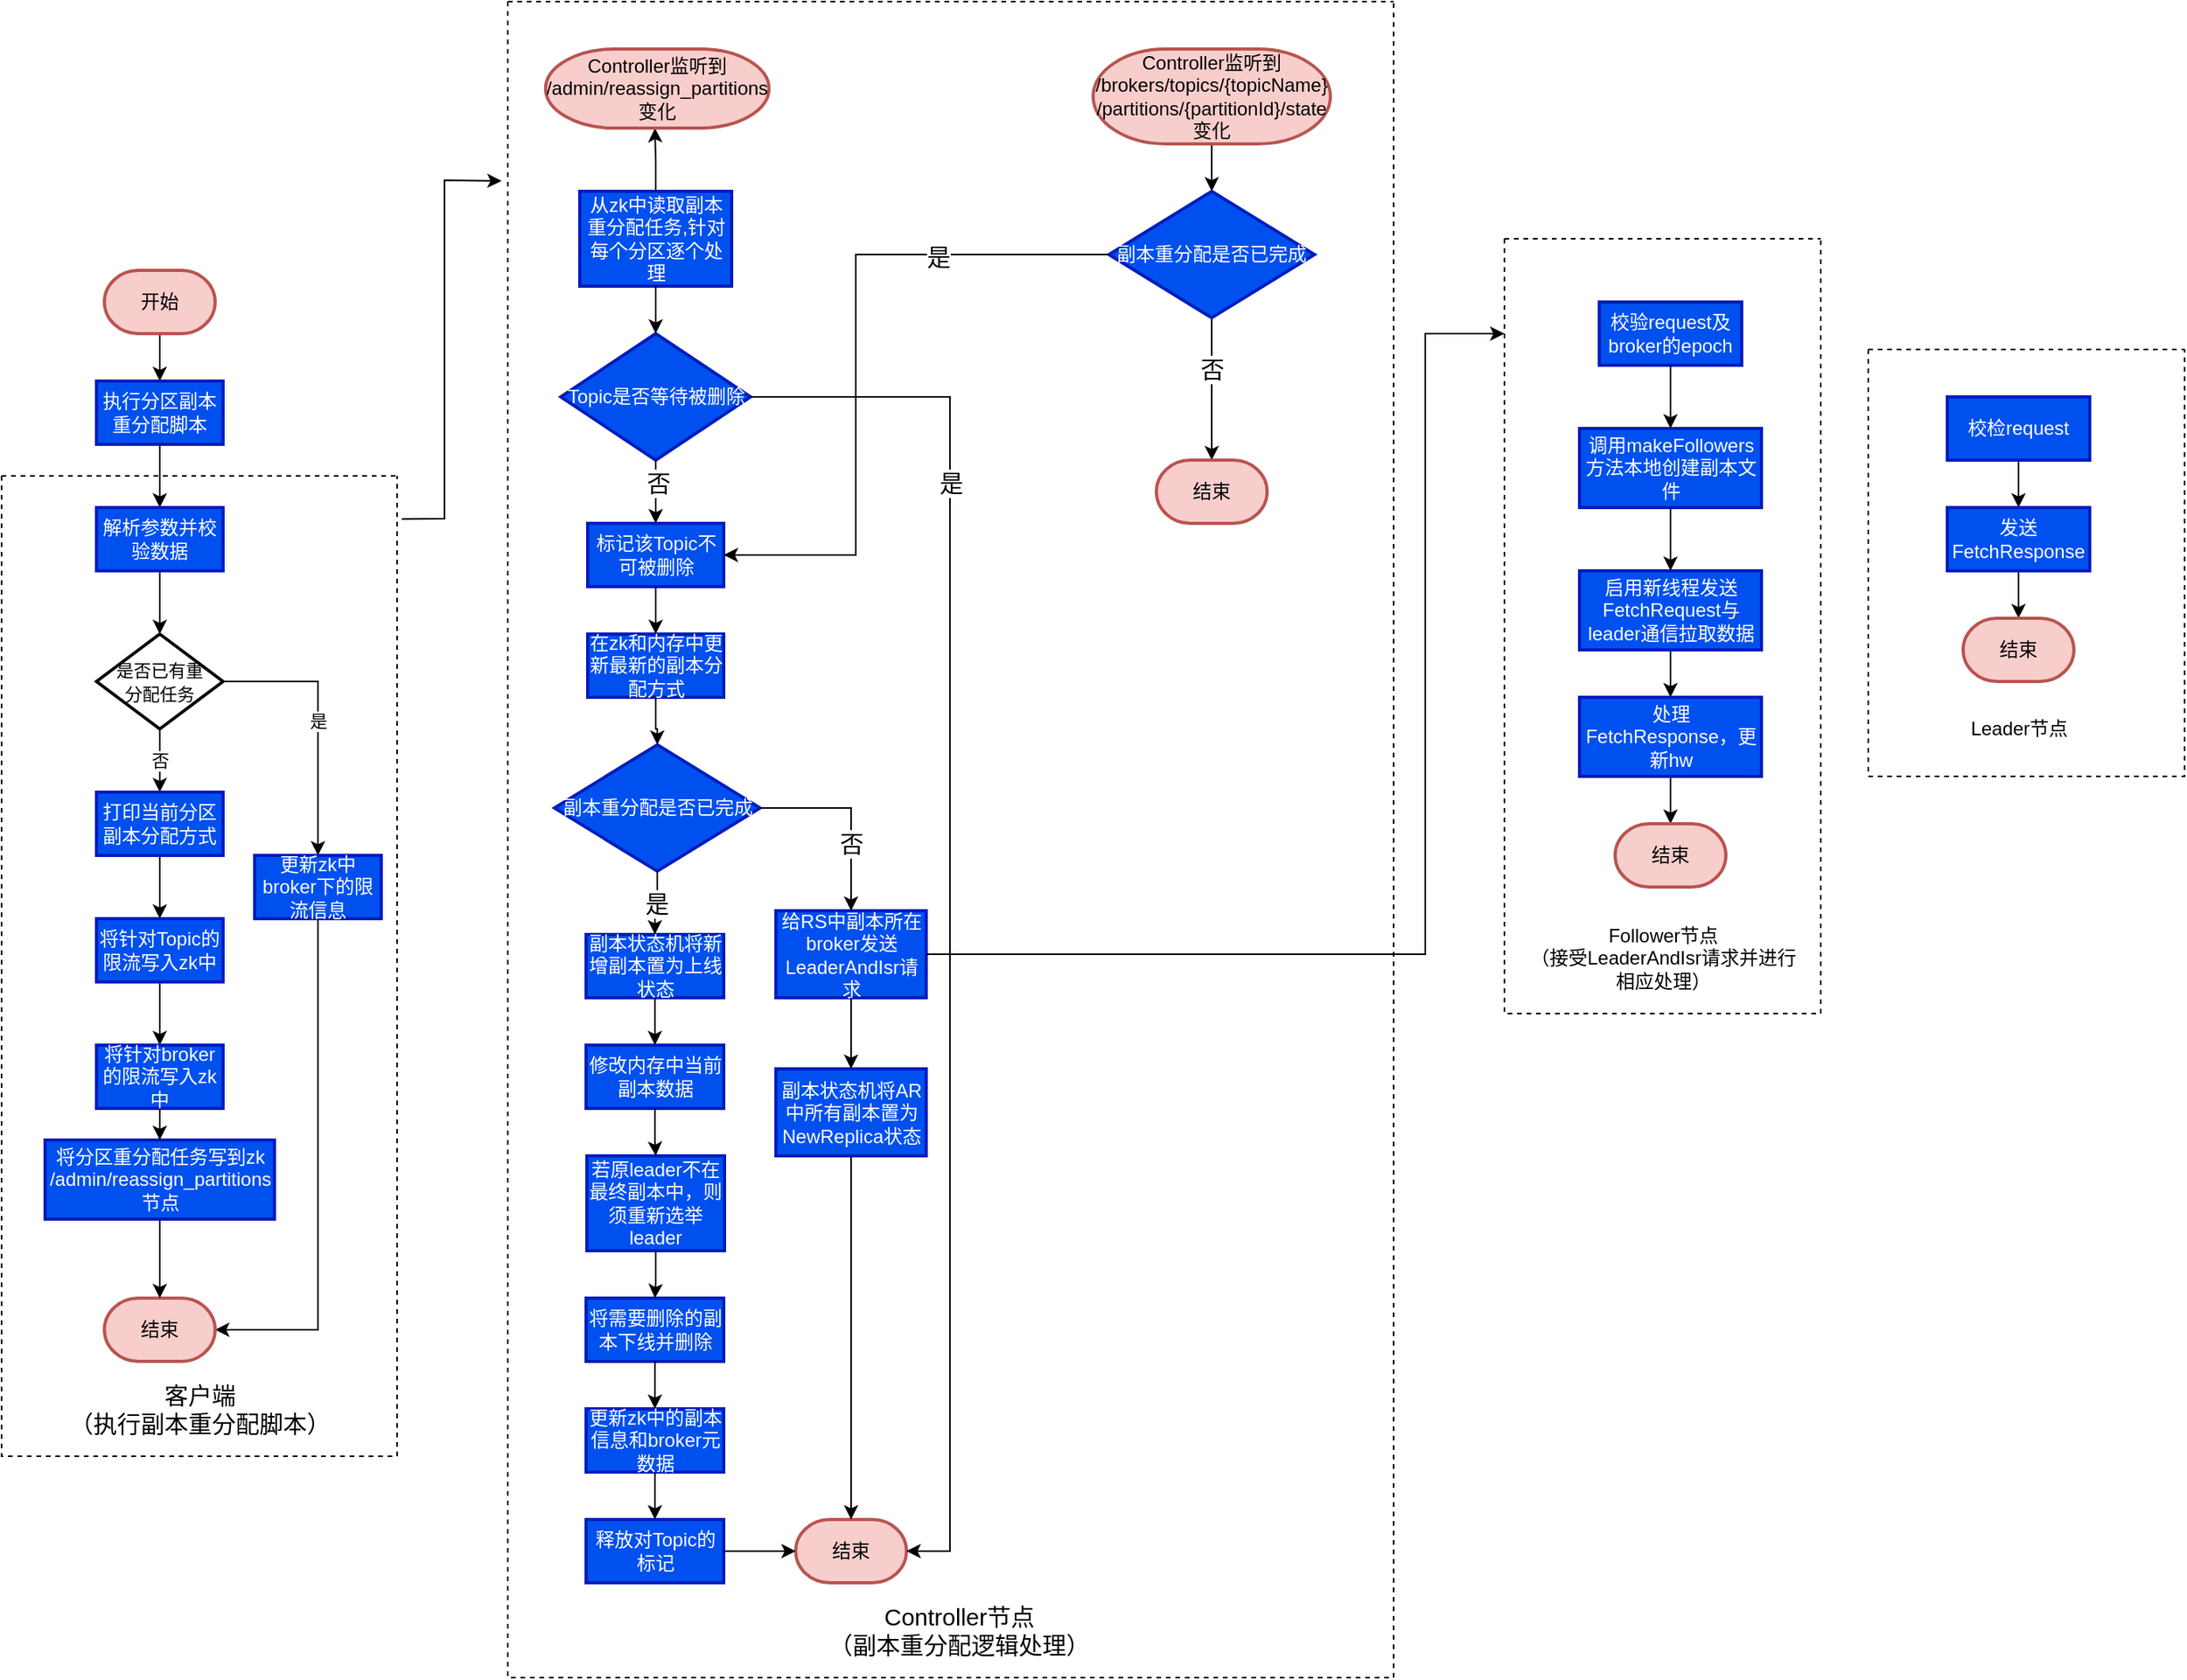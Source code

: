 <mxfile version="16.5.6" type="github">
  <diagram id="SGd1aUE3qWEg3dzMmrBl" name="第 1 页">
    <mxGraphModel dx="1426" dy="1995" grid="1" gridSize="10" guides="1" tooltips="1" connect="1" arrows="1" fold="1" page="1" pageScale="1" pageWidth="827" pageHeight="1169" math="0" shadow="0">
      <root>
        <mxCell id="0" />
        <mxCell id="1" parent="0" />
        <mxCell id="pypAnUREyRbXbRG19NKG-3" value="" style="edgeStyle=orthogonalEdgeStyle;rounded=0;orthogonalLoop=1;jettySize=auto;html=1;" parent="1" source="pypAnUREyRbXbRG19NKG-1" target="pypAnUREyRbXbRG19NKG-2" edge="1">
          <mxGeometry relative="1" as="geometry" />
        </mxCell>
        <mxCell id="pypAnUREyRbXbRG19NKG-1" value="开始" style="strokeWidth=2;html=1;shape=mxgraph.flowchart.terminator;whiteSpace=wrap;fillColor=#f8cecc;strokeColor=#b85450;" parent="1" vertex="1">
          <mxGeometry x="85" y="20" width="70" height="40" as="geometry" />
        </mxCell>
        <mxCell id="pypAnUREyRbXbRG19NKG-5" value="" style="edgeStyle=orthogonalEdgeStyle;rounded=0;orthogonalLoop=1;jettySize=auto;html=1;" parent="1" source="pypAnUREyRbXbRG19NKG-2" target="pypAnUREyRbXbRG19NKG-4" edge="1">
          <mxGeometry relative="1" as="geometry" />
        </mxCell>
        <mxCell id="pypAnUREyRbXbRG19NKG-2" value="执行分区副本重分配脚本" style="whiteSpace=wrap;html=1;fillColor=#0050ef;strokeColor=#001DBC;strokeWidth=2;fontColor=#ffffff;" parent="1" vertex="1">
          <mxGeometry x="80" y="90" width="80" height="40" as="geometry" />
        </mxCell>
        <mxCell id="pypAnUREyRbXbRG19NKG-7" value="" style="edgeStyle=orthogonalEdgeStyle;rounded=0;orthogonalLoop=1;jettySize=auto;html=1;" parent="1" source="pypAnUREyRbXbRG19NKG-4" target="pypAnUREyRbXbRG19NKG-6" edge="1">
          <mxGeometry relative="1" as="geometry" />
        </mxCell>
        <mxCell id="pypAnUREyRbXbRG19NKG-4" value="解析参数并校验数据" style="whiteSpace=wrap;html=1;fillColor=#0050ef;strokeColor=#001DBC;strokeWidth=2;fontColor=#ffffff;" parent="1" vertex="1">
          <mxGeometry x="80" y="170" width="80" height="40" as="geometry" />
        </mxCell>
        <mxCell id="pypAnUREyRbXbRG19NKG-9" value="" style="edgeStyle=orthogonalEdgeStyle;rounded=0;orthogonalLoop=1;jettySize=auto;html=1;fontSize=11;" parent="1" source="pypAnUREyRbXbRG19NKG-6" target="pypAnUREyRbXbRG19NKG-8" edge="1">
          <mxGeometry relative="1" as="geometry" />
        </mxCell>
        <mxCell id="pypAnUREyRbXbRG19NKG-10" value="否" style="edgeLabel;html=1;align=center;verticalAlign=middle;resizable=0;points=[];fontSize=11;" parent="pypAnUREyRbXbRG19NKG-9" vertex="1" connectable="0">
          <mxGeometry x="0.36" y="1" relative="1" as="geometry">
            <mxPoint x="-1" y="-7" as="offset" />
          </mxGeometry>
        </mxCell>
        <mxCell id="pypAnUREyRbXbRG19NKG-12" value="是" style="edgeStyle=orthogonalEdgeStyle;rounded=0;orthogonalLoop=1;jettySize=auto;html=1;fontSize=11;" parent="1" source="pypAnUREyRbXbRG19NKG-6" target="pypAnUREyRbXbRG19NKG-11" edge="1">
          <mxGeometry relative="1" as="geometry" />
        </mxCell>
        <mxCell id="pypAnUREyRbXbRG19NKG-6" value="&lt;font style=&quot;font-size: 11px&quot;&gt;是否已有重&lt;br&gt;分配任务&lt;/font&gt;" style="rhombus;whiteSpace=wrap;html=1;strokeWidth=2;" parent="1" vertex="1">
          <mxGeometry x="80" y="250" width="80" height="60" as="geometry" />
        </mxCell>
        <mxCell id="pypAnUREyRbXbRG19NKG-14" value="" style="edgeStyle=orthogonalEdgeStyle;rounded=0;orthogonalLoop=1;jettySize=auto;html=1;fontSize=11;" parent="1" source="pypAnUREyRbXbRG19NKG-8" target="pypAnUREyRbXbRG19NKG-13" edge="1">
          <mxGeometry relative="1" as="geometry" />
        </mxCell>
        <mxCell id="pypAnUREyRbXbRG19NKG-8" value="打印当前分区副本分配方式" style="whiteSpace=wrap;html=1;strokeWidth=2;fillColor=#0050ef;fontColor=#ffffff;strokeColor=#001DBC;" parent="1" vertex="1">
          <mxGeometry x="80" y="350" width="80" height="40" as="geometry" />
        </mxCell>
        <mxCell id="pypAnUREyRbXbRG19NKG-24" value="" style="edgeStyle=orthogonalEdgeStyle;rounded=0;orthogonalLoop=1;jettySize=auto;html=1;fontSize=11;entryX=1;entryY=0.5;entryDx=0;entryDy=0;entryPerimeter=0;" parent="1" source="pypAnUREyRbXbRG19NKG-11" target="pypAnUREyRbXbRG19NKG-19" edge="1">
          <mxGeometry relative="1" as="geometry">
            <mxPoint x="160" y="530" as="targetPoint" />
            <Array as="points">
              <mxPoint x="220" y="690" />
            </Array>
          </mxGeometry>
        </mxCell>
        <mxCell id="pypAnUREyRbXbRG19NKG-11" value="更新zk中broker下的限流信息" style="whiteSpace=wrap;html=1;strokeWidth=2;fillColor=#0050ef;fontColor=#ffffff;strokeColor=#001DBC;" parent="1" vertex="1">
          <mxGeometry x="180" y="390" width="80" height="40" as="geometry" />
        </mxCell>
        <mxCell id="Vf_w9-UaPWHU4TDxyJZT-8" value="" style="edgeStyle=orthogonalEdgeStyle;rounded=0;orthogonalLoop=1;jettySize=auto;html=1;fontSize=15;" parent="1" source="pypAnUREyRbXbRG19NKG-13" target="Vf_w9-UaPWHU4TDxyJZT-7" edge="1">
          <mxGeometry relative="1" as="geometry" />
        </mxCell>
        <mxCell id="pypAnUREyRbXbRG19NKG-13" value="将针对Topic的限流写入zk中" style="whiteSpace=wrap;html=1;fillColor=#0050ef;strokeColor=#001DBC;fontColor=#ffffff;strokeWidth=2;" parent="1" vertex="1">
          <mxGeometry x="80" y="430" width="80" height="40" as="geometry" />
        </mxCell>
        <mxCell id="pypAnUREyRbXbRG19NKG-26" value="" style="swimlane;startSize=0;fontSize=11;fillColor=#007FFF;dashed=1;" parent="1" vertex="1">
          <mxGeometry x="20" y="150" width="250" height="620" as="geometry" />
        </mxCell>
        <mxCell id="pypAnUREyRbXbRG19NKG-29" value="&lt;font style=&quot;font-size: 15px&quot;&gt;客户端&lt;br&gt;（执行副本重分配脚本）&lt;/font&gt;" style="text;html=1;align=center;verticalAlign=middle;resizable=0;points=[];autosize=1;strokeColor=none;fillColor=none;fontSize=11;" parent="pypAnUREyRbXbRG19NKG-26" vertex="1">
          <mxGeometry x="35" y="570" width="180" height="40" as="geometry" />
        </mxCell>
        <mxCell id="pypAnUREyRbXbRG19NKG-19" value="结束" style="strokeWidth=2;html=1;shape=mxgraph.flowchart.terminator;whiteSpace=wrap;fillColor=#f8cecc;strokeColor=#b85450;" parent="pypAnUREyRbXbRG19NKG-26" vertex="1">
          <mxGeometry x="65" y="520" width="70" height="40" as="geometry" />
        </mxCell>
        <mxCell id="Vf_w9-UaPWHU4TDxyJZT-6" style="edgeStyle=orthogonalEdgeStyle;rounded=0;orthogonalLoop=1;jettySize=auto;html=1;exitX=0.5;exitY=1;exitDx=0;exitDy=0;exitPerimeter=0;fontSize=15;" parent="pypAnUREyRbXbRG19NKG-26" source="pypAnUREyRbXbRG19NKG-19" target="pypAnUREyRbXbRG19NKG-19" edge="1">
          <mxGeometry relative="1" as="geometry" />
        </mxCell>
        <mxCell id="Vf_w9-UaPWHU4TDxyJZT-7" value="将针对broker的限流写入zk中" style="whiteSpace=wrap;html=1;fillColor=#0050ef;strokeColor=#001DBC;fontColor=#ffffff;strokeWidth=2;" parent="pypAnUREyRbXbRG19NKG-26" vertex="1">
          <mxGeometry x="60" y="360" width="80" height="40" as="geometry" />
        </mxCell>
        <mxCell id="Vf_w9-UaPWHU4TDxyJZT-13" value="" style="edgeStyle=orthogonalEdgeStyle;rounded=0;orthogonalLoop=1;jettySize=auto;html=1;fontSize=15;" parent="pypAnUREyRbXbRG19NKG-26" source="Vf_w9-UaPWHU4TDxyJZT-10" target="pypAnUREyRbXbRG19NKG-19" edge="1">
          <mxGeometry relative="1" as="geometry" />
        </mxCell>
        <mxCell id="Vf_w9-UaPWHU4TDxyJZT-10" value="将分区重分配任务写到zk /admin/reassign_partitions节点" style="whiteSpace=wrap;html=1;fillColor=#0050ef;strokeColor=#001DBC;fontColor=#ffffff;strokeWidth=2;" parent="pypAnUREyRbXbRG19NKG-26" vertex="1">
          <mxGeometry x="27.5" y="420" width="145" height="50" as="geometry" />
        </mxCell>
        <mxCell id="Vf_w9-UaPWHU4TDxyJZT-11" value="" style="edgeStyle=orthogonalEdgeStyle;rounded=0;orthogonalLoop=1;jettySize=auto;html=1;fontSize=15;" parent="pypAnUREyRbXbRG19NKG-26" source="Vf_w9-UaPWHU4TDxyJZT-7" target="Vf_w9-UaPWHU4TDxyJZT-10" edge="1">
          <mxGeometry relative="1" as="geometry" />
        </mxCell>
        <mxCell id="N63IB5sTqFhrjtHg4DNX-46" value="" style="group" parent="1" vertex="1" connectable="0">
          <mxGeometry x="340" y="-150" width="620" height="1060" as="geometry" />
        </mxCell>
        <mxCell id="N63IB5sTqFhrjtHg4DNX-42" value="" style="group" parent="N63IB5sTqFhrjtHg4DNX-46" vertex="1" connectable="0">
          <mxGeometry x="21" y="20" width="258.5" height="980" as="geometry" />
        </mxCell>
        <mxCell id="Vf_w9-UaPWHU4TDxyJZT-5" value="从zk中读取副本重分配任务,针对每个分区逐个处理" style="whiteSpace=wrap;html=1;fillColor=#0050ef;strokeColor=#001DBC;strokeWidth=2;fontColor=#ffffff;container=0;" parent="N63IB5sTqFhrjtHg4DNX-42" vertex="1">
          <mxGeometry x="24.5" y="100" width="96" height="60" as="geometry" />
        </mxCell>
        <mxCell id="N63IB5sTqFhrjtHg4DNX-1" value="Topic是否等待被删除" style="rhombus;whiteSpace=wrap;html=1;fillColor=#0050ef;strokeColor=#001DBC;fontColor=#ffffff;strokeWidth=2;container=0;" parent="N63IB5sTqFhrjtHg4DNX-42" vertex="1">
          <mxGeometry x="12.5" y="190" width="120" height="80" as="geometry" />
        </mxCell>
        <mxCell id="N63IB5sTqFhrjtHg4DNX-2" value="" style="edgeStyle=orthogonalEdgeStyle;rounded=0;orthogonalLoop=1;jettySize=auto;html=1;fontSize=15;" parent="N63IB5sTqFhrjtHg4DNX-42" source="Vf_w9-UaPWHU4TDxyJZT-5" target="N63IB5sTqFhrjtHg4DNX-1" edge="1">
          <mxGeometry relative="1" as="geometry" />
        </mxCell>
        <mxCell id="N63IB5sTqFhrjtHg4DNX-3" value="标记该Topic不可被删除" style="whiteSpace=wrap;html=1;fillColor=#0050ef;strokeColor=#001DBC;fontColor=#ffffff;strokeWidth=2;container=0;" parent="N63IB5sTqFhrjtHg4DNX-42" vertex="1">
          <mxGeometry x="29.5" y="310" width="86" height="40" as="geometry" />
        </mxCell>
        <mxCell id="N63IB5sTqFhrjtHg4DNX-4" value="" style="edgeStyle=orthogonalEdgeStyle;rounded=0;orthogonalLoop=1;jettySize=auto;html=1;fontSize=15;" parent="N63IB5sTqFhrjtHg4DNX-42" source="N63IB5sTqFhrjtHg4DNX-1" target="N63IB5sTqFhrjtHg4DNX-3" edge="1">
          <mxGeometry relative="1" as="geometry" />
        </mxCell>
        <mxCell id="N63IB5sTqFhrjtHg4DNX-5" value="否" style="edgeLabel;html=1;align=center;verticalAlign=middle;resizable=0;points=[];fontSize=15;container=0;" parent="N63IB5sTqFhrjtHg4DNX-4" vertex="1" connectable="0">
          <mxGeometry x="-0.333" y="1" relative="1" as="geometry">
            <mxPoint as="offset" />
          </mxGeometry>
        </mxCell>
        <mxCell id="N63IB5sTqFhrjtHg4DNX-6" value="在zk和内存中更新最新的副本分配方式" style="whiteSpace=wrap;html=1;fillColor=#0050ef;strokeColor=#001DBC;fontColor=#ffffff;strokeWidth=2;container=0;" parent="N63IB5sTqFhrjtHg4DNX-42" vertex="1">
          <mxGeometry x="29.5" y="380" width="86" height="40" as="geometry" />
        </mxCell>
        <mxCell id="N63IB5sTqFhrjtHg4DNX-7" value="" style="edgeStyle=orthogonalEdgeStyle;rounded=0;orthogonalLoop=1;jettySize=auto;html=1;fontSize=15;" parent="N63IB5sTqFhrjtHg4DNX-42" source="N63IB5sTqFhrjtHg4DNX-3" target="N63IB5sTqFhrjtHg4DNX-6" edge="1">
          <mxGeometry relative="1" as="geometry" />
        </mxCell>
        <mxCell id="N63IB5sTqFhrjtHg4DNX-8" value="副本重分配是否已完成" style="rhombus;whiteSpace=wrap;html=1;fillColor=#0050ef;strokeColor=#001DBC;fontColor=#ffffff;strokeWidth=2;container=0;" parent="N63IB5sTqFhrjtHg4DNX-42" vertex="1">
          <mxGeometry x="8.5" y="450" width="130" height="80" as="geometry" />
        </mxCell>
        <mxCell id="N63IB5sTqFhrjtHg4DNX-9" value="" style="edgeStyle=orthogonalEdgeStyle;rounded=0;orthogonalLoop=1;jettySize=auto;html=1;fontSize=15;" parent="N63IB5sTqFhrjtHg4DNX-42" source="N63IB5sTqFhrjtHg4DNX-6" target="N63IB5sTqFhrjtHg4DNX-8" edge="1">
          <mxGeometry relative="1" as="geometry" />
        </mxCell>
        <mxCell id="N63IB5sTqFhrjtHg4DNX-10" value="副本状态机将新增副本置为上线状态" style="whiteSpace=wrap;html=1;fillColor=#0050ef;strokeColor=#001DBC;fontColor=#ffffff;strokeWidth=2;container=0;" parent="N63IB5sTqFhrjtHg4DNX-42" vertex="1">
          <mxGeometry x="28.5" y="570" width="87" height="40" as="geometry" />
        </mxCell>
        <mxCell id="N63IB5sTqFhrjtHg4DNX-11" value="是" style="edgeStyle=orthogonalEdgeStyle;rounded=0;orthogonalLoop=1;jettySize=auto;html=1;fontSize=15;" parent="N63IB5sTqFhrjtHg4DNX-42" source="N63IB5sTqFhrjtHg4DNX-8" target="N63IB5sTqFhrjtHg4DNX-10" edge="1">
          <mxGeometry relative="1" as="geometry" />
        </mxCell>
        <mxCell id="N63IB5sTqFhrjtHg4DNX-16" value="修改内存中当前副本数据" style="whiteSpace=wrap;html=1;fillColor=#0050ef;strokeColor=#001DBC;fontColor=#ffffff;strokeWidth=2;container=0;" parent="N63IB5sTqFhrjtHg4DNX-42" vertex="1">
          <mxGeometry x="28.5" y="640" width="87" height="40" as="geometry" />
        </mxCell>
        <mxCell id="N63IB5sTqFhrjtHg4DNX-17" value="" style="edgeStyle=orthogonalEdgeStyle;rounded=0;orthogonalLoop=1;jettySize=auto;html=1;fontSize=15;" parent="N63IB5sTqFhrjtHg4DNX-42" source="N63IB5sTqFhrjtHg4DNX-10" target="N63IB5sTqFhrjtHg4DNX-16" edge="1">
          <mxGeometry relative="1" as="geometry" />
        </mxCell>
        <mxCell id="N63IB5sTqFhrjtHg4DNX-18" value="若原leader不在最终副本中，则须重新选举leader" style="whiteSpace=wrap;html=1;fillColor=#0050ef;strokeColor=#001DBC;fontColor=#ffffff;strokeWidth=2;container=0;" parent="N63IB5sTqFhrjtHg4DNX-42" vertex="1">
          <mxGeometry x="29" y="710" width="87" height="60" as="geometry" />
        </mxCell>
        <mxCell id="N63IB5sTqFhrjtHg4DNX-19" value="" style="edgeStyle=orthogonalEdgeStyle;rounded=0;orthogonalLoop=1;jettySize=auto;html=1;fontSize=15;" parent="N63IB5sTqFhrjtHg4DNX-42" source="N63IB5sTqFhrjtHg4DNX-16" target="N63IB5sTqFhrjtHg4DNX-18" edge="1">
          <mxGeometry relative="1" as="geometry" />
        </mxCell>
        <mxCell id="N63IB5sTqFhrjtHg4DNX-21" value="将需要删除的副本下线并删除" style="whiteSpace=wrap;html=1;fillColor=#0050ef;strokeColor=#001DBC;fontColor=#ffffff;strokeWidth=2;container=0;" parent="N63IB5sTqFhrjtHg4DNX-42" vertex="1">
          <mxGeometry x="28.5" y="800" width="87" height="40" as="geometry" />
        </mxCell>
        <mxCell id="N63IB5sTqFhrjtHg4DNX-22" value="" style="edgeStyle=orthogonalEdgeStyle;rounded=0;orthogonalLoop=1;jettySize=auto;html=1;fontSize=15;" parent="N63IB5sTqFhrjtHg4DNX-42" source="N63IB5sTqFhrjtHg4DNX-18" target="N63IB5sTqFhrjtHg4DNX-21" edge="1">
          <mxGeometry relative="1" as="geometry" />
        </mxCell>
        <mxCell id="N63IB5sTqFhrjtHg4DNX-23" value="更新zk中的副本信息和broker元数据" style="whiteSpace=wrap;html=1;fillColor=#0050ef;strokeColor=#001DBC;fontColor=#ffffff;strokeWidth=2;container=0;" parent="N63IB5sTqFhrjtHg4DNX-42" vertex="1">
          <mxGeometry x="28.5" y="870" width="87" height="40" as="geometry" />
        </mxCell>
        <mxCell id="N63IB5sTqFhrjtHg4DNX-24" value="" style="edgeStyle=orthogonalEdgeStyle;rounded=0;orthogonalLoop=1;jettySize=auto;html=1;fontSize=15;" parent="N63IB5sTqFhrjtHg4DNX-42" source="N63IB5sTqFhrjtHg4DNX-21" target="N63IB5sTqFhrjtHg4DNX-23" edge="1">
          <mxGeometry relative="1" as="geometry" />
        </mxCell>
        <mxCell id="N63IB5sTqFhrjtHg4DNX-25" value="释放对Topic的标记" style="whiteSpace=wrap;html=1;fillColor=#0050ef;strokeColor=#001DBC;fontColor=#ffffff;strokeWidth=2;container=0;" parent="N63IB5sTqFhrjtHg4DNX-42" vertex="1">
          <mxGeometry x="28.5" y="940" width="87" height="40" as="geometry" />
        </mxCell>
        <mxCell id="N63IB5sTqFhrjtHg4DNX-26" value="" style="edgeStyle=orthogonalEdgeStyle;rounded=0;orthogonalLoop=1;jettySize=auto;html=1;fontSize=15;" parent="N63IB5sTqFhrjtHg4DNX-42" source="N63IB5sTqFhrjtHg4DNX-23" target="N63IB5sTqFhrjtHg4DNX-25" edge="1">
          <mxGeometry relative="1" as="geometry" />
        </mxCell>
        <mxCell id="N63IB5sTqFhrjtHg4DNX-27" value="结束" style="strokeWidth=2;html=1;shape=mxgraph.flowchart.terminator;whiteSpace=wrap;fillColor=#f8cecc;strokeColor=#b85450;container=0;" parent="N63IB5sTqFhrjtHg4DNX-42" vertex="1">
          <mxGeometry x="161" y="940" width="70" height="40" as="geometry" />
        </mxCell>
        <mxCell id="N63IB5sTqFhrjtHg4DNX-38" value="" style="edgeStyle=orthogonalEdgeStyle;rounded=0;orthogonalLoop=1;jettySize=auto;html=1;fontSize=15;entryX=1;entryY=0.5;entryDx=0;entryDy=0;entryPerimeter=0;" parent="N63IB5sTqFhrjtHg4DNX-42" source="N63IB5sTqFhrjtHg4DNX-1" target="N63IB5sTqFhrjtHg4DNX-27" edge="1">
          <mxGeometry relative="1" as="geometry">
            <mxPoint x="258.5" y="960" as="targetPoint" />
            <Array as="points">
              <mxPoint x="258.5" y="230" />
              <mxPoint x="258.5" y="960" />
            </Array>
          </mxGeometry>
        </mxCell>
        <mxCell id="N63IB5sTqFhrjtHg4DNX-48" value="是" style="edgeLabel;html=1;align=center;verticalAlign=middle;resizable=0;points=[];fontSize=15;" parent="N63IB5sTqFhrjtHg4DNX-38" vertex="1" connectable="0">
          <mxGeometry x="-0.593" y="2" relative="1" as="geometry">
            <mxPoint x="-2" as="offset" />
          </mxGeometry>
        </mxCell>
        <mxCell id="N63IB5sTqFhrjtHg4DNX-30" value="" style="edgeStyle=orthogonalEdgeStyle;rounded=0;orthogonalLoop=1;jettySize=auto;html=1;fontSize=15;" parent="N63IB5sTqFhrjtHg4DNX-42" source="N63IB5sTqFhrjtHg4DNX-25" target="N63IB5sTqFhrjtHg4DNX-27" edge="1">
          <mxGeometry relative="1" as="geometry" />
        </mxCell>
        <mxCell id="N63IB5sTqFhrjtHg4DNX-31" value="给RS中副本所在broker发送LeaderAndIsr请求" style="whiteSpace=wrap;html=1;fillColor=#0050ef;strokeColor=#001DBC;fontColor=#ffffff;strokeWidth=2;container=0;" parent="N63IB5sTqFhrjtHg4DNX-42" vertex="1">
          <mxGeometry x="148.5" y="555" width="95" height="55" as="geometry" />
        </mxCell>
        <mxCell id="N63IB5sTqFhrjtHg4DNX-32" value="" style="edgeStyle=orthogonalEdgeStyle;rounded=0;orthogonalLoop=1;jettySize=auto;html=1;fontSize=15;" parent="N63IB5sTqFhrjtHg4DNX-42" source="N63IB5sTqFhrjtHg4DNX-8" target="N63IB5sTqFhrjtHg4DNX-31" edge="1">
          <mxGeometry relative="1" as="geometry" />
        </mxCell>
        <mxCell id="N63IB5sTqFhrjtHg4DNX-33" value="否" style="edgeLabel;html=1;align=center;verticalAlign=middle;resizable=0;points=[];fontSize=15;container=0;" parent="N63IB5sTqFhrjtHg4DNX-32" vertex="1" connectable="0">
          <mxGeometry x="0.298" y="3" relative="1" as="geometry">
            <mxPoint x="-3" as="offset" />
          </mxGeometry>
        </mxCell>
        <mxCell id="N63IB5sTqFhrjtHg4DNX-37" value="" style="edgeStyle=orthogonalEdgeStyle;rounded=0;orthogonalLoop=1;jettySize=auto;html=1;fontSize=15;entryX=0.5;entryY=0;entryDx=0;entryDy=0;entryPerimeter=0;" parent="N63IB5sTqFhrjtHg4DNX-42" source="N63IB5sTqFhrjtHg4DNX-34" target="N63IB5sTqFhrjtHg4DNX-27" edge="1">
          <mxGeometry relative="1" as="geometry">
            <mxPoint x="196" y="790" as="targetPoint" />
          </mxGeometry>
        </mxCell>
        <mxCell id="N63IB5sTqFhrjtHg4DNX-34" value="副本状态机将AR中所有副本置为NewReplica状态" style="whiteSpace=wrap;html=1;fillColor=#0050ef;strokeColor=#001DBC;fontColor=#ffffff;strokeWidth=2;container=0;" parent="N63IB5sTqFhrjtHg4DNX-42" vertex="1">
          <mxGeometry x="148.5" y="655" width="95" height="55" as="geometry" />
        </mxCell>
        <mxCell id="N63IB5sTqFhrjtHg4DNX-35" value="" style="edgeStyle=orthogonalEdgeStyle;rounded=0;orthogonalLoop=1;jettySize=auto;html=1;fontSize=15;" parent="N63IB5sTqFhrjtHg4DNX-42" source="N63IB5sTqFhrjtHg4DNX-31" target="N63IB5sTqFhrjtHg4DNX-34" edge="1">
          <mxGeometry relative="1" as="geometry" />
        </mxCell>
        <mxCell id="N63IB5sTqFhrjtHg4DNX-40" value="" style="edgeStyle=orthogonalEdgeStyle;rounded=0;orthogonalLoop=1;jettySize=auto;html=1;fontSize=15;" parent="N63IB5sTqFhrjtHg4DNX-42" source="Vf_w9-UaPWHU4TDxyJZT-5" edge="1">
          <mxGeometry relative="1" as="geometry">
            <mxPoint x="72" y="60" as="targetPoint" />
          </mxGeometry>
        </mxCell>
        <mxCell id="N63IB5sTqFhrjtHg4DNX-120" value="Controller监听到&lt;br&gt;/admin/reassign_partitions变化" style="strokeWidth=2;html=1;shape=mxgraph.flowchart.terminator;whiteSpace=wrap;fillColor=#f8cecc;strokeColor=#b85450;" parent="N63IB5sTqFhrjtHg4DNX-42" vertex="1">
          <mxGeometry x="2.88" y="10" width="141.25" height="50" as="geometry" />
        </mxCell>
        <mxCell id="N63IB5sTqFhrjtHg4DNX-43" value="" style="swimlane;startSize=0;dashed=1;fontSize=15;fillColor=#007FFF;" parent="N63IB5sTqFhrjtHg4DNX-46" vertex="1">
          <mxGeometry width="560" height="1060" as="geometry" />
        </mxCell>
        <mxCell id="N63IB5sTqFhrjtHg4DNX-125" value="" style="edgeStyle=orthogonalEdgeStyle;rounded=0;orthogonalLoop=1;jettySize=auto;html=1;fontSize=15;" parent="N63IB5sTqFhrjtHg4DNX-43" source="N63IB5sTqFhrjtHg4DNX-121" edge="1">
          <mxGeometry relative="1" as="geometry">
            <mxPoint x="445" y="120" as="targetPoint" />
          </mxGeometry>
        </mxCell>
        <mxCell id="N63IB5sTqFhrjtHg4DNX-121" value="Controller监听到&lt;br&gt;/brokers/topics/{topicName}&lt;br&gt;/partitions/{partitionId}/state变化" style="strokeWidth=2;html=1;shape=mxgraph.flowchart.terminator;whiteSpace=wrap;fillColor=#f8cecc;strokeColor=#b85450;" parent="N63IB5sTqFhrjtHg4DNX-43" vertex="1">
          <mxGeometry x="370" y="30" width="150" height="60" as="geometry" />
        </mxCell>
        <mxCell id="N63IB5sTqFhrjtHg4DNX-133" value="" style="edgeStyle=orthogonalEdgeStyle;rounded=0;orthogonalLoop=1;jettySize=auto;html=1;fontSize=15;" parent="N63IB5sTqFhrjtHg4DNX-43" source="N63IB5sTqFhrjtHg4DNX-126" edge="1">
          <mxGeometry relative="1" as="geometry">
            <mxPoint x="445" y="290" as="targetPoint" />
          </mxGeometry>
        </mxCell>
        <mxCell id="N63IB5sTqFhrjtHg4DNX-135" value="否" style="edgeLabel;html=1;align=center;verticalAlign=middle;resizable=0;points=[];fontSize=15;" parent="N63IB5sTqFhrjtHg4DNX-133" vertex="1" connectable="0">
          <mxGeometry x="-0.289" relative="1" as="geometry">
            <mxPoint as="offset" />
          </mxGeometry>
        </mxCell>
        <mxCell id="N63IB5sTqFhrjtHg4DNX-126" value="副本重分配是否已完成" style="rhombus;whiteSpace=wrap;html=1;fillColor=#0050ef;strokeColor=#001DBC;fontColor=#ffffff;strokeWidth=2;container=0;" parent="N63IB5sTqFhrjtHg4DNX-43" vertex="1">
          <mxGeometry x="380" y="120" width="130" height="80" as="geometry" />
        </mxCell>
        <mxCell id="N63IB5sTqFhrjtHg4DNX-134" value="结束" style="strokeWidth=2;html=1;shape=mxgraph.flowchart.terminator;whiteSpace=wrap;fillColor=#f8cecc;strokeColor=#b85450;" parent="N63IB5sTqFhrjtHg4DNX-43" vertex="1">
          <mxGeometry x="410" y="290" width="70" height="40" as="geometry" />
        </mxCell>
        <mxCell id="N63IB5sTqFhrjtHg4DNX-44" value="Controller节点&lt;br&gt;（副本重分配逻辑处理）" style="text;html=1;align=center;verticalAlign=middle;resizable=0;points=[];autosize=1;strokeColor=none;fillColor=none;fontSize=15;" parent="N63IB5sTqFhrjtHg4DNX-43" vertex="1">
          <mxGeometry x="195" y="1010" width="180" height="40" as="geometry" />
        </mxCell>
        <mxCell id="N63IB5sTqFhrjtHg4DNX-127" value="" style="edgeStyle=orthogonalEdgeStyle;rounded=0;orthogonalLoop=1;jettySize=auto;html=1;fontSize=15;entryX=1;entryY=0.5;entryDx=0;entryDy=0;" parent="N63IB5sTqFhrjtHg4DNX-46" source="N63IB5sTqFhrjtHg4DNX-126" target="N63IB5sTqFhrjtHg4DNX-3" edge="1">
          <mxGeometry relative="1" as="geometry">
            <mxPoint x="445" y="350" as="targetPoint" />
            <Array as="points">
              <mxPoint x="220" y="160" />
              <mxPoint x="220" y="350" />
            </Array>
          </mxGeometry>
        </mxCell>
        <mxCell id="N63IB5sTqFhrjtHg4DNX-131" value="是" style="edgeLabel;html=1;align=center;verticalAlign=middle;resizable=0;points=[];fontSize=15;" parent="N63IB5sTqFhrjtHg4DNX-127" vertex="1" connectable="0">
          <mxGeometry x="-0.502" y="1" relative="1" as="geometry">
            <mxPoint as="offset" />
          </mxGeometry>
        </mxCell>
        <mxCell id="N63IB5sTqFhrjtHg4DNX-47" value="" style="endArrow=classic;html=1;rounded=0;fontSize=15;exitX=1.012;exitY=0.044;exitDx=0;exitDy=0;exitPerimeter=0;entryX=-0.007;entryY=0.107;entryDx=0;entryDy=0;entryPerimeter=0;" parent="1" source="pypAnUREyRbXbRG19NKG-26" target="N63IB5sTqFhrjtHg4DNX-43" edge="1">
          <mxGeometry width="50" height="50" relative="1" as="geometry">
            <mxPoint x="320" y="220" as="sourcePoint" />
            <mxPoint x="370" y="170" as="targetPoint" />
            <Array as="points">
              <mxPoint x="300" y="177" />
              <mxPoint x="300" y="-37" />
            </Array>
          </mxGeometry>
        </mxCell>
        <mxCell id="zOlwQTdn3VEQp71eWbMR-3" value="" style="group" vertex="1" connectable="0" parent="1">
          <mxGeometry x="1017.5" y="40" width="152.5" height="510" as="geometry" />
        </mxCell>
        <mxCell id="N63IB5sTqFhrjtHg4DNX-136" value="校验request及broker的epoch" style="whiteSpace=wrap;html=1;fillColor=#0050ef;strokeColor=#001DBC;strokeWidth=2;fontColor=#ffffff;container=0;" parent="zOlwQTdn3VEQp71eWbMR-3" vertex="1">
          <mxGeometry x="12.5" width="90" height="40" as="geometry" />
        </mxCell>
        <mxCell id="N63IB5sTqFhrjtHg4DNX-137" value="调用makeFollowers方法本地创建副本文件" style="whiteSpace=wrap;html=1;fillColor=#0050ef;strokeColor=#001DBC;fontColor=#ffffff;strokeWidth=2;" parent="zOlwQTdn3VEQp71eWbMR-3" vertex="1">
          <mxGeometry y="80" width="115" height="50" as="geometry" />
        </mxCell>
        <mxCell id="N63IB5sTqFhrjtHg4DNX-138" value="" style="edgeStyle=orthogonalEdgeStyle;rounded=0;orthogonalLoop=1;jettySize=auto;html=1;fontSize=15;" parent="zOlwQTdn3VEQp71eWbMR-3" source="N63IB5sTqFhrjtHg4DNX-136" target="N63IB5sTqFhrjtHg4DNX-137" edge="1">
          <mxGeometry relative="1" as="geometry" />
        </mxCell>
        <mxCell id="zOlwQTdn3VEQp71eWbMR-16" value="" style="edgeStyle=orthogonalEdgeStyle;rounded=0;orthogonalLoop=1;jettySize=auto;html=1;" edge="1" parent="zOlwQTdn3VEQp71eWbMR-3" source="zOlwQTdn3VEQp71eWbMR-1" target="zOlwQTdn3VEQp71eWbMR-15">
          <mxGeometry relative="1" as="geometry" />
        </mxCell>
        <mxCell id="zOlwQTdn3VEQp71eWbMR-1" value="启用新线程发送FetchRequest与leader通信拉取数据" style="whiteSpace=wrap;html=1;fillColor=#0050ef;strokeColor=#001DBC;fontColor=#ffffff;strokeWidth=2;" vertex="1" parent="zOlwQTdn3VEQp71eWbMR-3">
          <mxGeometry y="170" width="115" height="50" as="geometry" />
        </mxCell>
        <mxCell id="zOlwQTdn3VEQp71eWbMR-2" value="" style="edgeStyle=orthogonalEdgeStyle;rounded=0;orthogonalLoop=1;jettySize=auto;html=1;" edge="1" parent="zOlwQTdn3VEQp71eWbMR-3" source="N63IB5sTqFhrjtHg4DNX-137" target="zOlwQTdn3VEQp71eWbMR-1">
          <mxGeometry relative="1" as="geometry" />
        </mxCell>
        <mxCell id="zOlwQTdn3VEQp71eWbMR-6" value="" style="swimlane;startSize=0;dashed=1;" vertex="1" parent="zOlwQTdn3VEQp71eWbMR-3">
          <mxGeometry x="-47.5" y="-40" width="200" height="490" as="geometry" />
        </mxCell>
        <mxCell id="zOlwQTdn3VEQp71eWbMR-7" value="Follower节点&lt;br&gt;（接受LeaderAndIsr请求并进行&lt;br&gt;相应处理）" style="text;html=1;align=center;verticalAlign=middle;resizable=0;points=[];autosize=1;strokeColor=none;fillColor=none;" vertex="1" parent="zOlwQTdn3VEQp71eWbMR-6">
          <mxGeometry x="10" y="430" width="180" height="50" as="geometry" />
        </mxCell>
        <mxCell id="zOlwQTdn3VEQp71eWbMR-18" value="" style="edgeStyle=orthogonalEdgeStyle;rounded=0;orthogonalLoop=1;jettySize=auto;html=1;" edge="1" parent="zOlwQTdn3VEQp71eWbMR-6" source="zOlwQTdn3VEQp71eWbMR-15" target="zOlwQTdn3VEQp71eWbMR-17">
          <mxGeometry relative="1" as="geometry" />
        </mxCell>
        <mxCell id="zOlwQTdn3VEQp71eWbMR-15" value="处理FetchResponse，更新hw" style="whiteSpace=wrap;html=1;fillColor=#0050ef;strokeColor=#001DBC;fontColor=#ffffff;strokeWidth=2;" vertex="1" parent="zOlwQTdn3VEQp71eWbMR-6">
          <mxGeometry x="47.5" y="290" width="115" height="50" as="geometry" />
        </mxCell>
        <mxCell id="zOlwQTdn3VEQp71eWbMR-17" value="结束" style="strokeWidth=2;html=1;shape=mxgraph.flowchart.terminator;whiteSpace=wrap;fillColor=#f8cecc;strokeColor=#b85450;" vertex="1" parent="zOlwQTdn3VEQp71eWbMR-6">
          <mxGeometry x="70" y="370" width="70" height="40" as="geometry" />
        </mxCell>
        <mxCell id="zOlwQTdn3VEQp71eWbMR-10" value="" style="edgeStyle=orthogonalEdgeStyle;rounded=0;orthogonalLoop=1;jettySize=auto;html=1;" edge="1" parent="1" source="N63IB5sTqFhrjtHg4DNX-31" target="zOlwQTdn3VEQp71eWbMR-6">
          <mxGeometry relative="1" as="geometry">
            <mxPoint x="930" y="110" as="targetPoint" />
            <Array as="points">
              <mxPoint x="920" y="453" />
              <mxPoint x="920" y="60" />
            </Array>
          </mxGeometry>
        </mxCell>
        <mxCell id="zOlwQTdn3VEQp71eWbMR-14" value="" style="edgeStyle=orthogonalEdgeStyle;rounded=0;orthogonalLoop=1;jettySize=auto;html=1;" edge="1" parent="1" source="zOlwQTdn3VEQp71eWbMR-12" target="zOlwQTdn3VEQp71eWbMR-13">
          <mxGeometry relative="1" as="geometry" />
        </mxCell>
        <mxCell id="zOlwQTdn3VEQp71eWbMR-12" value="校检request" style="whiteSpace=wrap;html=1;fillColor=#0050ef;strokeColor=#001DBC;strokeWidth=2;fontColor=#ffffff;container=0;" vertex="1" parent="1">
          <mxGeometry x="1250" y="100" width="90" height="40" as="geometry" />
        </mxCell>
        <mxCell id="zOlwQTdn3VEQp71eWbMR-24" value="" style="edgeStyle=orthogonalEdgeStyle;rounded=0;orthogonalLoop=1;jettySize=auto;html=1;" edge="1" parent="1" source="zOlwQTdn3VEQp71eWbMR-13" target="zOlwQTdn3VEQp71eWbMR-22">
          <mxGeometry relative="1" as="geometry" />
        </mxCell>
        <mxCell id="zOlwQTdn3VEQp71eWbMR-13" value="发送FetchResponse" style="whiteSpace=wrap;html=1;fillColor=#0050ef;strokeColor=#001DBC;strokeWidth=2;fontColor=#ffffff;container=0;" vertex="1" parent="1">
          <mxGeometry x="1250" y="170" width="90" height="40" as="geometry" />
        </mxCell>
        <mxCell id="zOlwQTdn3VEQp71eWbMR-19" value="" style="swimlane;startSize=0;dashed=1;" vertex="1" parent="1">
          <mxGeometry x="1200" y="70" width="200" height="270" as="geometry" />
        </mxCell>
        <mxCell id="zOlwQTdn3VEQp71eWbMR-22" value="结束" style="strokeWidth=2;html=1;shape=mxgraph.flowchart.terminator;whiteSpace=wrap;fillColor=#f8cecc;strokeColor=#b85450;" vertex="1" parent="zOlwQTdn3VEQp71eWbMR-19">
          <mxGeometry x="60" y="170" width="70" height="40" as="geometry" />
        </mxCell>
        <mxCell id="zOlwQTdn3VEQp71eWbMR-25" value="Leader节点" style="text;html=1;align=center;verticalAlign=middle;resizable=0;points=[];autosize=1;strokeColor=none;fillColor=none;" vertex="1" parent="zOlwQTdn3VEQp71eWbMR-19">
          <mxGeometry x="55" y="230" width="80" height="20" as="geometry" />
        </mxCell>
      </root>
    </mxGraphModel>
  </diagram>
</mxfile>
